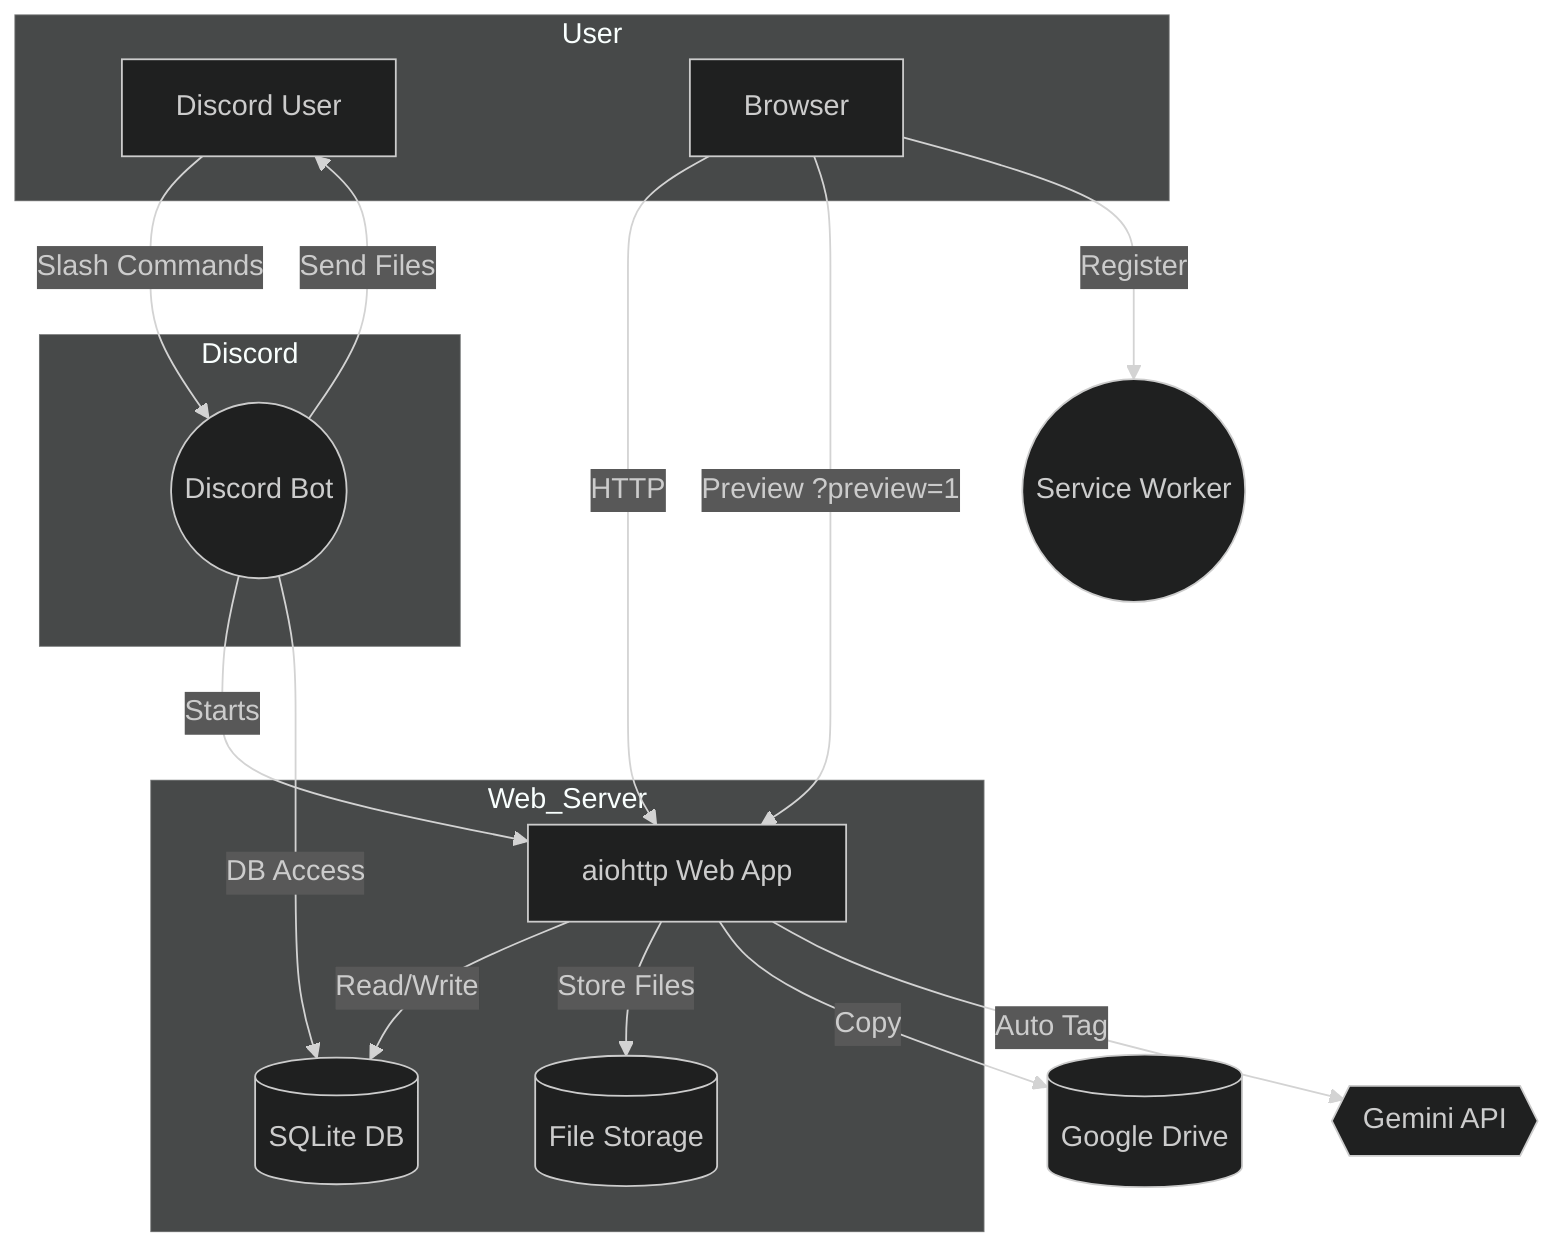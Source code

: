 %%{init: {'theme': 'dark'}}%%
%% Web Discord Server System Overview
graph TD
    subgraph User
        A[Discord User]
        B[Browser]
    end
    subgraph Discord
        Bot((Discord Bot))
    end
    subgraph Web_Server
        Web[aiohttp Web App]
        DB[(SQLite DB)]
        Files[(File Storage)]
    end
    SW((Service Worker))
    Drive[(Google Drive)]
    Gemini{{Gemini API}}

    A --"Slash Commands"--> Bot
    B --"HTTP"--> Web
    B --"Preview ?preview=1"--> Web
    B --"Register"--> SW
    Bot --"Starts"--> Web
    Bot --"DB Access"--> DB
    Web --"Read/Write"--> DB
    Web --"Store Files"--> Files
    Web --"Copy"--> Drive
    Web --"Auto Tag"--> Gemini
    Bot --"Send Files"--> A